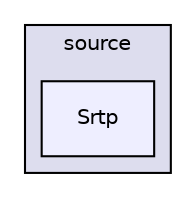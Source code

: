 digraph "/src/src/source/Srtp" {
  compound=true
  node [ fontsize="10", fontname="Helvetica"];
  edge [ labelfontsize="10", labelfontname="Helvetica"];
  subgraph clusterdir_94e7a0fbe7f8eaf7f05ee7b02c647e9f {
    graph [ bgcolor="#ddddee", pencolor="black", label="source" fontname="Helvetica", fontsize="10", URL="dir_94e7a0fbe7f8eaf7f05ee7b02c647e9f.html"]
  dir_7d5c1ff16f9f357bfe50d170917d783e [shape=box, label="Srtp", style="filled", fillcolor="#eeeeff", pencolor="black", URL="dir_7d5c1ff16f9f357bfe50d170917d783e.html"];
  }
}
